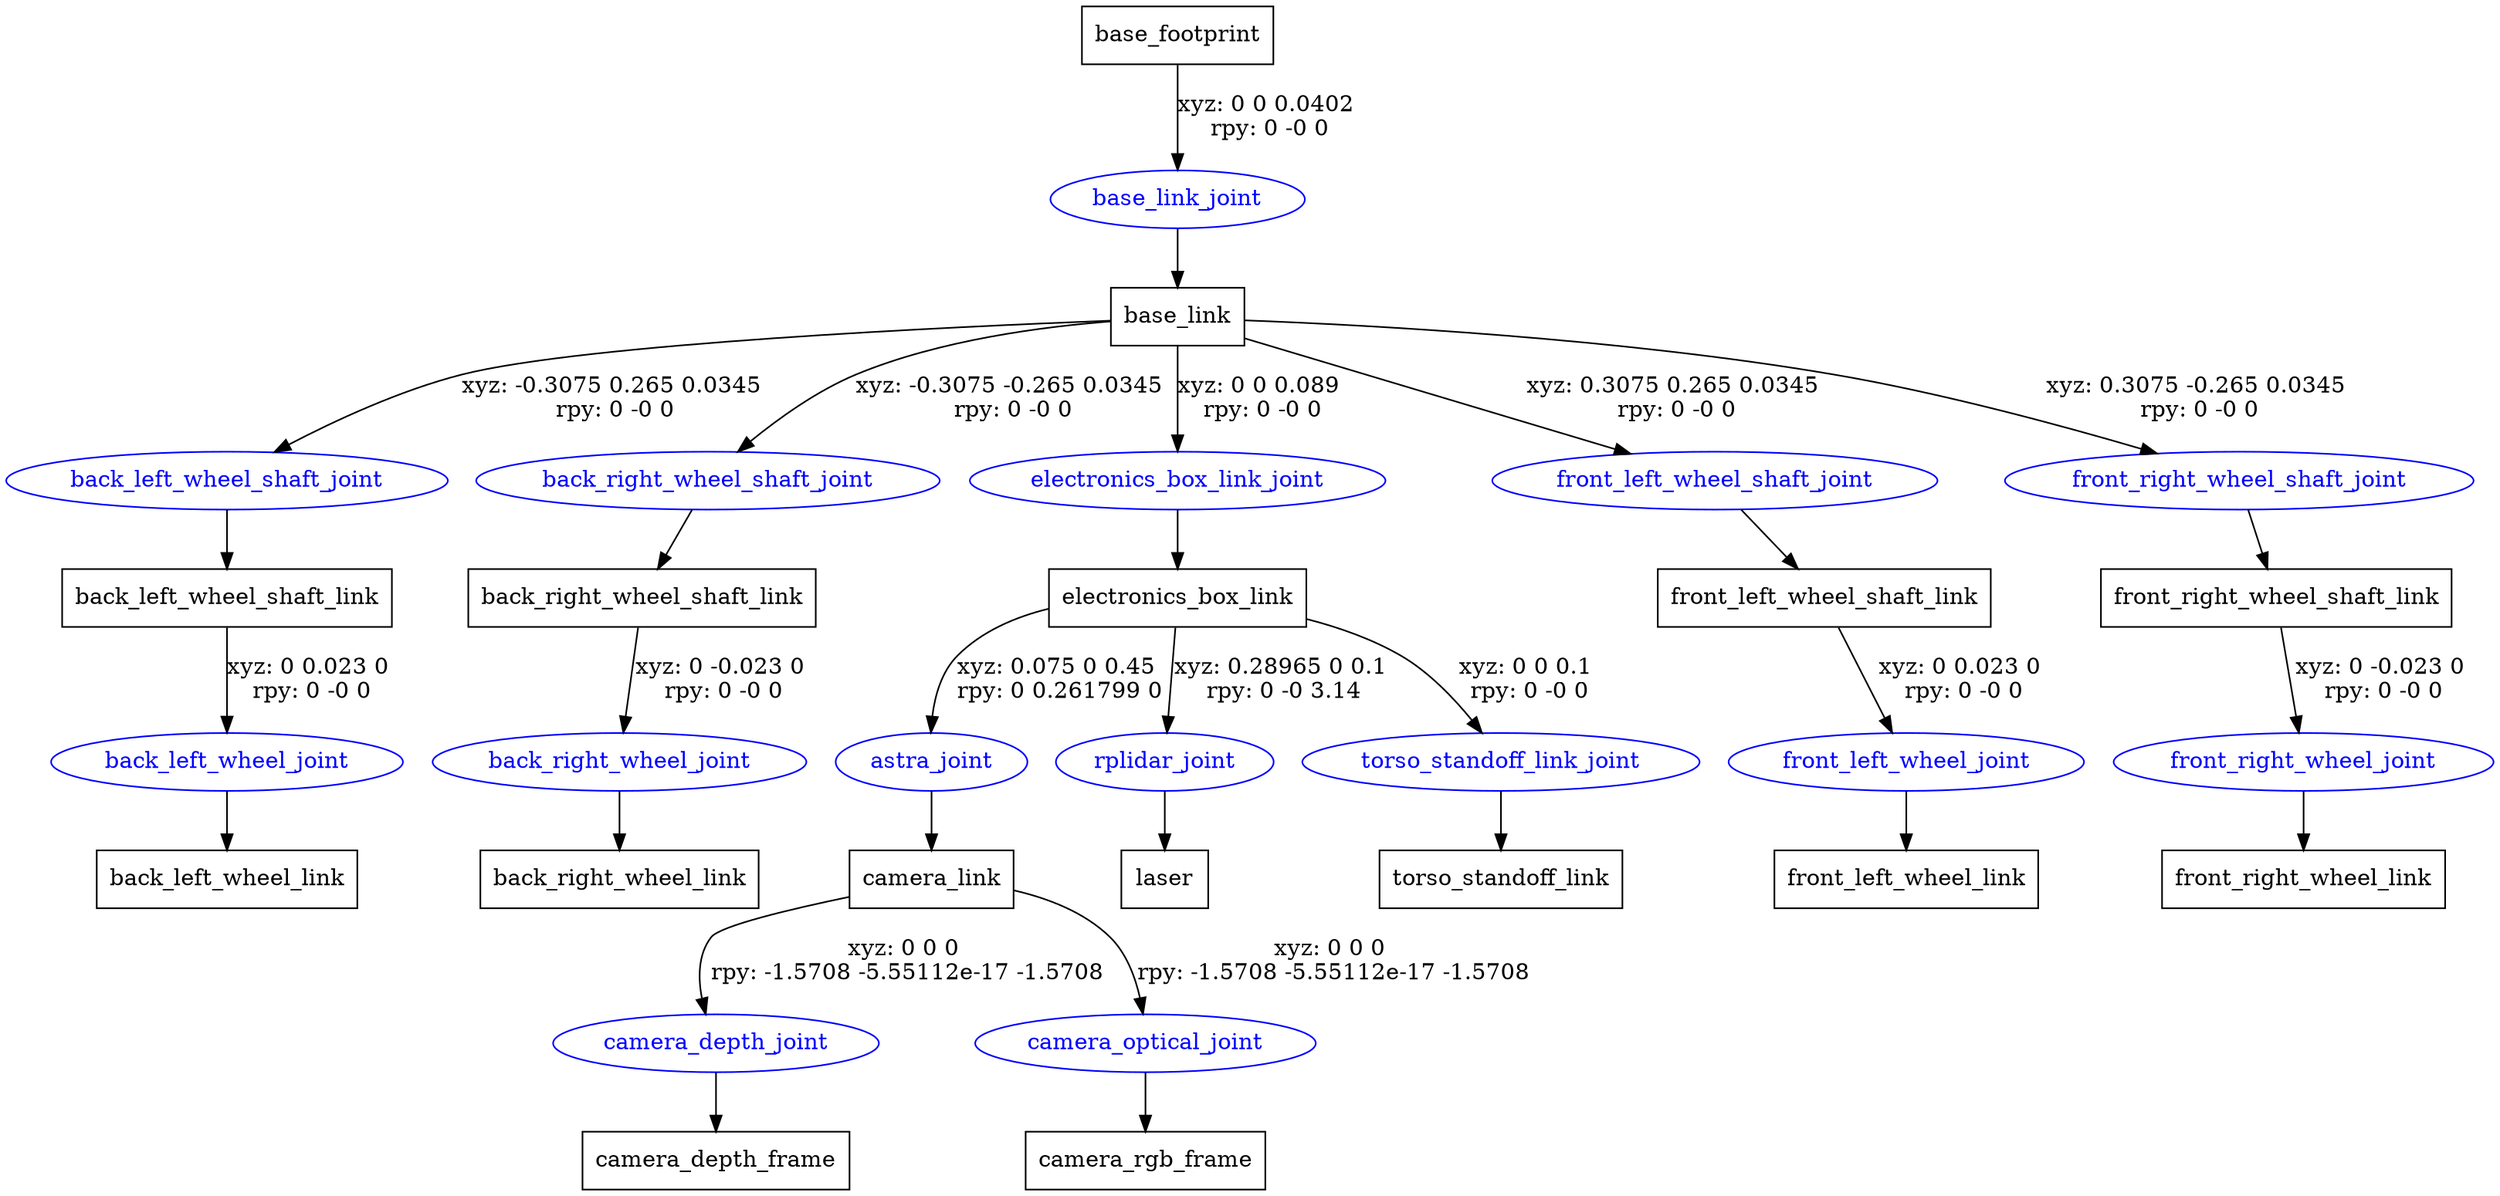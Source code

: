 digraph G {
node [shape=box];
"base_footprint" [label="base_footprint"];
"base_link" [label="base_link"];
"back_left_wheel_shaft_link" [label="back_left_wheel_shaft_link"];
"back_left_wheel_link" [label="back_left_wheel_link"];
"back_right_wheel_shaft_link" [label="back_right_wheel_shaft_link"];
"back_right_wheel_link" [label="back_right_wheel_link"];
"electronics_box_link" [label="electronics_box_link"];
"camera_link" [label="camera_link"];
"camera_depth_frame" [label="camera_depth_frame"];
"camera_rgb_frame" [label="camera_rgb_frame"];
"laser" [label="laser"];
"torso_standoff_link" [label="torso_standoff_link"];
"front_left_wheel_shaft_link" [label="front_left_wheel_shaft_link"];
"front_left_wheel_link" [label="front_left_wheel_link"];
"front_right_wheel_shaft_link" [label="front_right_wheel_shaft_link"];
"front_right_wheel_link" [label="front_right_wheel_link"];
node [shape=ellipse, color=blue, fontcolor=blue];
"base_footprint" -> "base_link_joint" [label="xyz: 0 0 0.0402 \nrpy: 0 -0 0"]
"base_link_joint" -> "base_link"
"base_link" -> "back_left_wheel_shaft_joint" [label="xyz: -0.3075 0.265 0.0345 \nrpy: 0 -0 0"]
"back_left_wheel_shaft_joint" -> "back_left_wheel_shaft_link"
"back_left_wheel_shaft_link" -> "back_left_wheel_joint" [label="xyz: 0 0.023 0 \nrpy: 0 -0 0"]
"back_left_wheel_joint" -> "back_left_wheel_link"
"base_link" -> "back_right_wheel_shaft_joint" [label="xyz: -0.3075 -0.265 0.0345 \nrpy: 0 -0 0"]
"back_right_wheel_shaft_joint" -> "back_right_wheel_shaft_link"
"back_right_wheel_shaft_link" -> "back_right_wheel_joint" [label="xyz: 0 -0.023 0 \nrpy: 0 -0 0"]
"back_right_wheel_joint" -> "back_right_wheel_link"
"base_link" -> "electronics_box_link_joint" [label="xyz: 0 0 0.089 \nrpy: 0 -0 0"]
"electronics_box_link_joint" -> "electronics_box_link"
"electronics_box_link" -> "astra_joint" [label="xyz: 0.075 0 0.45 \nrpy: 0 0.261799 0"]
"astra_joint" -> "camera_link"
"camera_link" -> "camera_depth_joint" [label="xyz: 0 0 0 \nrpy: -1.5708 -5.55112e-17 -1.5708"]
"camera_depth_joint" -> "camera_depth_frame"
"camera_link" -> "camera_optical_joint" [label="xyz: 0 0 0 \nrpy: -1.5708 -5.55112e-17 -1.5708"]
"camera_optical_joint" -> "camera_rgb_frame"
"electronics_box_link" -> "rplidar_joint" [label="xyz: 0.28965 0 0.1 \nrpy: 0 -0 3.14"]
"rplidar_joint" -> "laser"
"electronics_box_link" -> "torso_standoff_link_joint" [label="xyz: 0 0 0.1 \nrpy: 0 -0 0"]
"torso_standoff_link_joint" -> "torso_standoff_link"
"base_link" -> "front_left_wheel_shaft_joint" [label="xyz: 0.3075 0.265 0.0345 \nrpy: 0 -0 0"]
"front_left_wheel_shaft_joint" -> "front_left_wheel_shaft_link"
"front_left_wheel_shaft_link" -> "front_left_wheel_joint" [label="xyz: 0 0.023 0 \nrpy: 0 -0 0"]
"front_left_wheel_joint" -> "front_left_wheel_link"
"base_link" -> "front_right_wheel_shaft_joint" [label="xyz: 0.3075 -0.265 0.0345 \nrpy: 0 -0 0"]
"front_right_wheel_shaft_joint" -> "front_right_wheel_shaft_link"
"front_right_wheel_shaft_link" -> "front_right_wheel_joint" [label="xyz: 0 -0.023 0 \nrpy: 0 -0 0"]
"front_right_wheel_joint" -> "front_right_wheel_link"
}
